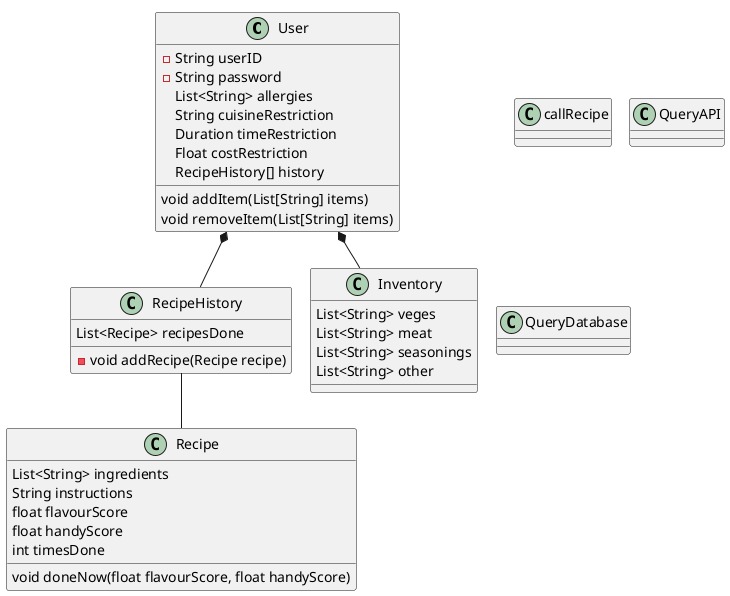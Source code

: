 @startuml
!pragma layout smetana
'https://plantuml.com/sequence-diagram

class User {
-String userID
-String password
List<String> allergies
String cuisineRestriction
Duration timeRestriction
Float costRestriction
RecipeHistory[] history

void addItem(List[String] items)
void removeItem(List[String] items)
}

class RecipeHistory{
List<Recipe> recipesDone
-void addRecipe(Recipe recipe)
}

class Recipe{
List<String> ingredients
String instructions
float flavourScore
float handyScore
int timesDone
void doneNow(float flavourScore, float handyScore)
}

class Inventory {
List<String> veges
List<String> meat
List<String> seasonings
List<String> other
}

class callRecipe {
}

class QueryAPI {
}

class QueryDatabase {
}

RecipeHistory -- Recipe
User *-- Inventory
User *-- RecipeHistory

@enduml